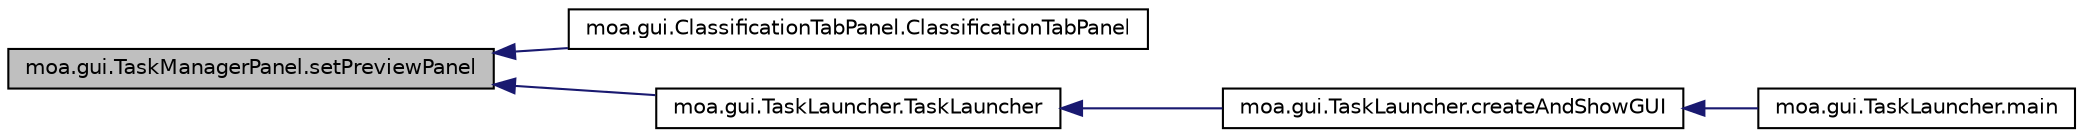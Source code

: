 digraph G
{
  edge [fontname="Helvetica",fontsize="10",labelfontname="Helvetica",labelfontsize="10"];
  node [fontname="Helvetica",fontsize="10",shape=record];
  rankdir=LR;
  Node1 [label="moa.gui.TaskManagerPanel.setPreviewPanel",height=0.2,width=0.4,color="black", fillcolor="grey75", style="filled" fontcolor="black"];
  Node1 -> Node2 [dir=back,color="midnightblue",fontsize="10",style="solid",fontname="Helvetica"];
  Node2 [label="moa.gui.ClassificationTabPanel.ClassificationTabPanel",height=0.2,width=0.4,color="black", fillcolor="white", style="filled",URL="$classmoa_1_1gui_1_1ClassificationTabPanel.html#abbec046438af3aa73d498c303ba6b9f5"];
  Node1 -> Node3 [dir=back,color="midnightblue",fontsize="10",style="solid",fontname="Helvetica"];
  Node3 [label="moa.gui.TaskLauncher.TaskLauncher",height=0.2,width=0.4,color="black", fillcolor="white", style="filled",URL="$classmoa_1_1gui_1_1TaskLauncher.html#aa4340b72aba7b8401e3a9b29e3393035"];
  Node3 -> Node4 [dir=back,color="midnightblue",fontsize="10",style="solid",fontname="Helvetica"];
  Node4 [label="moa.gui.TaskLauncher.createAndShowGUI",height=0.2,width=0.4,color="black", fillcolor="white", style="filled",URL="$classmoa_1_1gui_1_1TaskLauncher.html#a7d7efcee15eba96ec33bc6519a191daf"];
  Node4 -> Node5 [dir=back,color="midnightblue",fontsize="10",style="solid",fontname="Helvetica"];
  Node5 [label="moa.gui.TaskLauncher.main",height=0.2,width=0.4,color="black", fillcolor="white", style="filled",URL="$classmoa_1_1gui_1_1TaskLauncher.html#a30d41291417ea067036ec31432cc8b56"];
}
